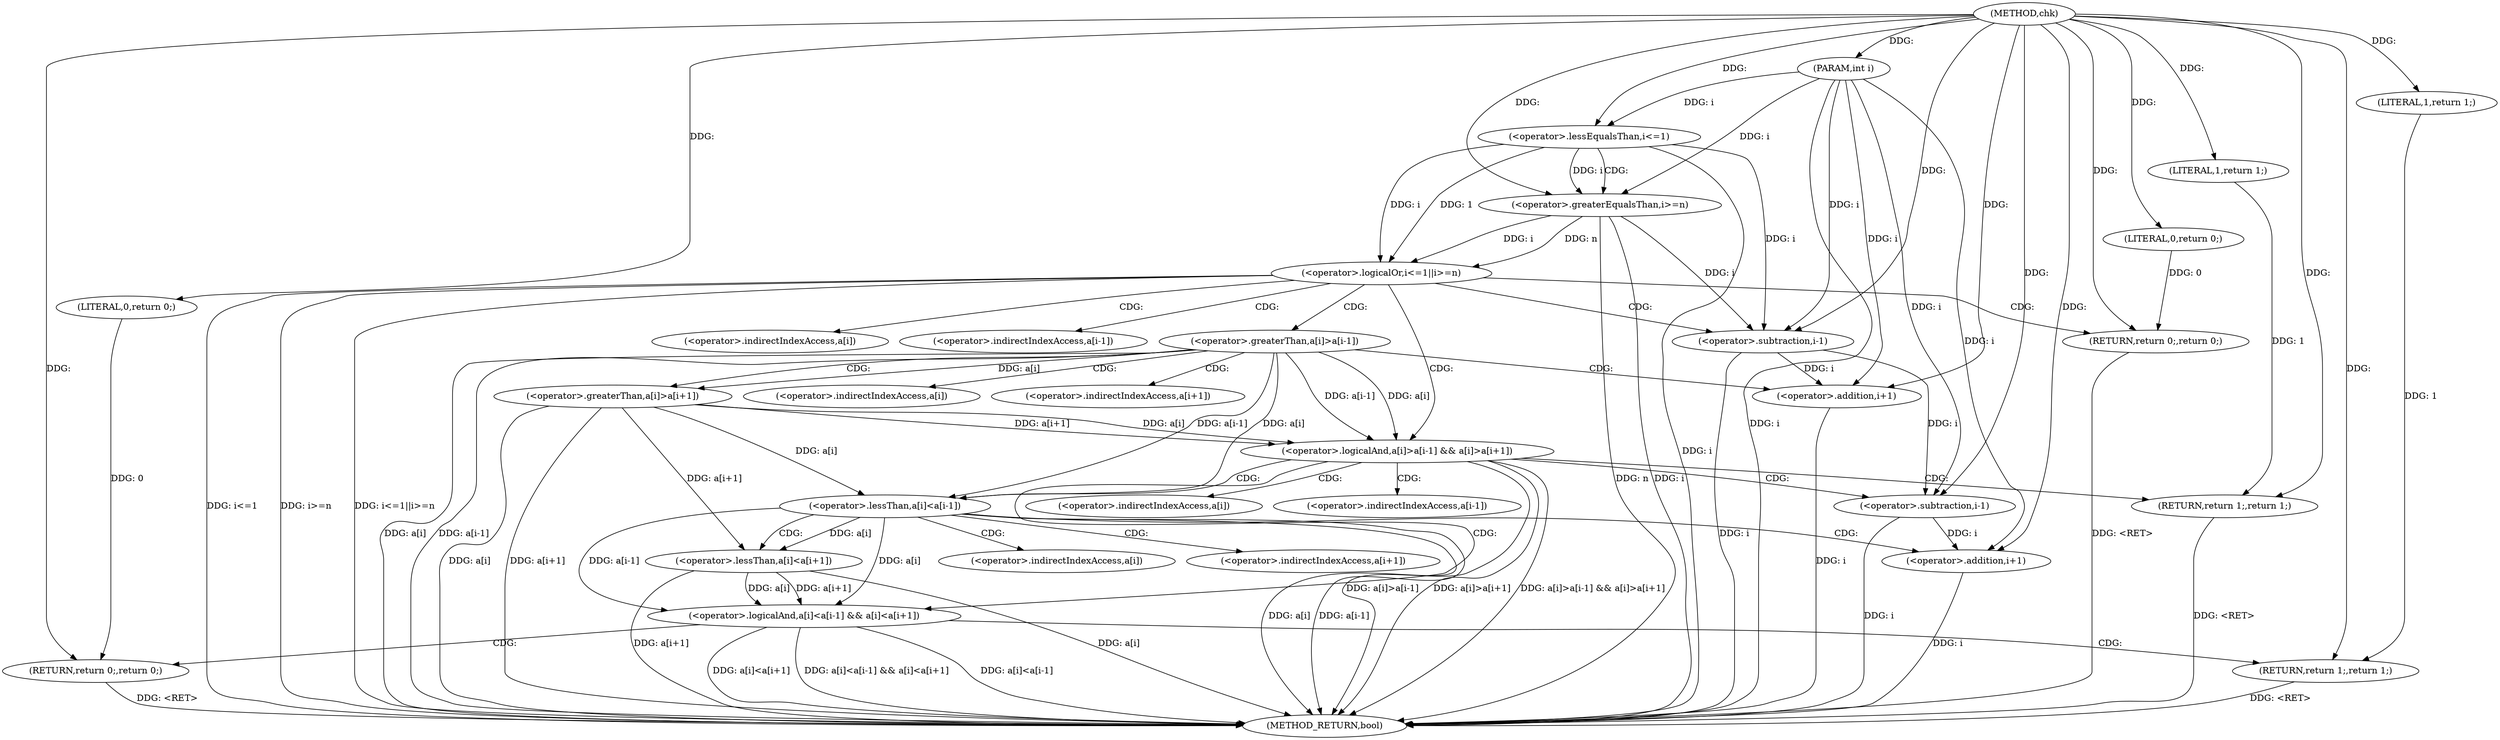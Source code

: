 digraph "chk" {  
"1000101" [label = "(METHOD,chk)" ]
"1000160" [label = "(METHOD_RETURN,bool)" ]
"1000102" [label = "(PARAM,int i)" ]
"1000158" [label = "(RETURN,return 0;,return 0;)" ]
"1000105" [label = "(<operator>.logicalOr,i<=1||i>=n)" ]
"1000112" [label = "(RETURN,return 0;,return 0;)" ]
"1000115" [label = "(<operator>.logicalAnd,a[i]>a[i-1] && a[i]>a[i+1])" ]
"1000134" [label = "(RETURN,return 1;,return 1;)" ]
"1000137" [label = "(<operator>.logicalAnd,a[i]<a[i-1] && a[i]<a[i+1])" ]
"1000156" [label = "(RETURN,return 1;,return 1;)" ]
"1000159" [label = "(LITERAL,0,return 0;)" ]
"1000113" [label = "(LITERAL,0,return 0;)" ]
"1000135" [label = "(LITERAL,1,return 1;)" ]
"1000157" [label = "(LITERAL,1,return 1;)" ]
"1000106" [label = "(<operator>.lessEqualsThan,i<=1)" ]
"1000109" [label = "(<operator>.greaterEqualsThan,i>=n)" ]
"1000116" [label = "(<operator>.greaterThan,a[i]>a[i-1])" ]
"1000125" [label = "(<operator>.greaterThan,a[i]>a[i+1])" ]
"1000138" [label = "(<operator>.lessThan,a[i]<a[i-1])" ]
"1000147" [label = "(<operator>.lessThan,a[i]<a[i+1])" ]
"1000122" [label = "(<operator>.subtraction,i-1)" ]
"1000131" [label = "(<operator>.addition,i+1)" ]
"1000144" [label = "(<operator>.subtraction,i-1)" ]
"1000153" [label = "(<operator>.addition,i+1)" ]
"1000117" [label = "(<operator>.indirectIndexAccess,a[i])" ]
"1000120" [label = "(<operator>.indirectIndexAccess,a[i-1])" ]
"1000126" [label = "(<operator>.indirectIndexAccess,a[i])" ]
"1000129" [label = "(<operator>.indirectIndexAccess,a[i+1])" ]
"1000139" [label = "(<operator>.indirectIndexAccess,a[i])" ]
"1000142" [label = "(<operator>.indirectIndexAccess,a[i-1])" ]
"1000148" [label = "(<operator>.indirectIndexAccess,a[i])" ]
"1000151" [label = "(<operator>.indirectIndexAccess,a[i+1])" ]
  "1000134" -> "1000160"  [ label = "DDG: <RET>"] 
  "1000158" -> "1000160"  [ label = "DDG: <RET>"] 
  "1000112" -> "1000160"  [ label = "DDG: <RET>"] 
  "1000102" -> "1000160"  [ label = "DDG: i"] 
  "1000106" -> "1000160"  [ label = "DDG: i"] 
  "1000105" -> "1000160"  [ label = "DDG: i<=1"] 
  "1000109" -> "1000160"  [ label = "DDG: i"] 
  "1000105" -> "1000160"  [ label = "DDG: i>=n"] 
  "1000105" -> "1000160"  [ label = "DDG: i<=1||i>=n"] 
  "1000116" -> "1000160"  [ label = "DDG: a[i]"] 
  "1000122" -> "1000160"  [ label = "DDG: i"] 
  "1000116" -> "1000160"  [ label = "DDG: a[i-1]"] 
  "1000115" -> "1000160"  [ label = "DDG: a[i]>a[i-1]"] 
  "1000125" -> "1000160"  [ label = "DDG: a[i]"] 
  "1000131" -> "1000160"  [ label = "DDG: i"] 
  "1000125" -> "1000160"  [ label = "DDG: a[i+1]"] 
  "1000115" -> "1000160"  [ label = "DDG: a[i]>a[i+1]"] 
  "1000115" -> "1000160"  [ label = "DDG: a[i]>a[i-1] && a[i]>a[i+1]"] 
  "1000138" -> "1000160"  [ label = "DDG: a[i]"] 
  "1000144" -> "1000160"  [ label = "DDG: i"] 
  "1000138" -> "1000160"  [ label = "DDG: a[i-1]"] 
  "1000137" -> "1000160"  [ label = "DDG: a[i]<a[i-1]"] 
  "1000147" -> "1000160"  [ label = "DDG: a[i]"] 
  "1000153" -> "1000160"  [ label = "DDG: i"] 
  "1000147" -> "1000160"  [ label = "DDG: a[i+1]"] 
  "1000137" -> "1000160"  [ label = "DDG: a[i]<a[i+1]"] 
  "1000137" -> "1000160"  [ label = "DDG: a[i]<a[i-1] && a[i]<a[i+1]"] 
  "1000156" -> "1000160"  [ label = "DDG: <RET>"] 
  "1000109" -> "1000160"  [ label = "DDG: n"] 
  "1000101" -> "1000102"  [ label = "DDG: "] 
  "1000159" -> "1000158"  [ label = "DDG: 0"] 
  "1000101" -> "1000158"  [ label = "DDG: "] 
  "1000113" -> "1000112"  [ label = "DDG: 0"] 
  "1000101" -> "1000112"  [ label = "DDG: "] 
  "1000135" -> "1000134"  [ label = "DDG: 1"] 
  "1000101" -> "1000134"  [ label = "DDG: "] 
  "1000157" -> "1000156"  [ label = "DDG: 1"] 
  "1000101" -> "1000156"  [ label = "DDG: "] 
  "1000101" -> "1000159"  [ label = "DDG: "] 
  "1000106" -> "1000105"  [ label = "DDG: i"] 
  "1000106" -> "1000105"  [ label = "DDG: 1"] 
  "1000109" -> "1000105"  [ label = "DDG: i"] 
  "1000109" -> "1000105"  [ label = "DDG: n"] 
  "1000101" -> "1000113"  [ label = "DDG: "] 
  "1000116" -> "1000115"  [ label = "DDG: a[i-1]"] 
  "1000116" -> "1000115"  [ label = "DDG: a[i]"] 
  "1000125" -> "1000115"  [ label = "DDG: a[i+1]"] 
  "1000125" -> "1000115"  [ label = "DDG: a[i]"] 
  "1000101" -> "1000135"  [ label = "DDG: "] 
  "1000138" -> "1000137"  [ label = "DDG: a[i-1]"] 
  "1000138" -> "1000137"  [ label = "DDG: a[i]"] 
  "1000147" -> "1000137"  [ label = "DDG: a[i]"] 
  "1000147" -> "1000137"  [ label = "DDG: a[i+1]"] 
  "1000101" -> "1000157"  [ label = "DDG: "] 
  "1000102" -> "1000106"  [ label = "DDG: i"] 
  "1000101" -> "1000106"  [ label = "DDG: "] 
  "1000106" -> "1000109"  [ label = "DDG: i"] 
  "1000102" -> "1000109"  [ label = "DDG: i"] 
  "1000101" -> "1000109"  [ label = "DDG: "] 
  "1000116" -> "1000125"  [ label = "DDG: a[i]"] 
  "1000116" -> "1000138"  [ label = "DDG: a[i]"] 
  "1000125" -> "1000138"  [ label = "DDG: a[i]"] 
  "1000116" -> "1000138"  [ label = "DDG: a[i-1]"] 
  "1000138" -> "1000147"  [ label = "DDG: a[i]"] 
  "1000125" -> "1000147"  [ label = "DDG: a[i+1]"] 
  "1000106" -> "1000122"  [ label = "DDG: i"] 
  "1000109" -> "1000122"  [ label = "DDG: i"] 
  "1000102" -> "1000122"  [ label = "DDG: i"] 
  "1000101" -> "1000122"  [ label = "DDG: "] 
  "1000122" -> "1000131"  [ label = "DDG: i"] 
  "1000102" -> "1000131"  [ label = "DDG: i"] 
  "1000101" -> "1000131"  [ label = "DDG: "] 
  "1000122" -> "1000144"  [ label = "DDG: i"] 
  "1000102" -> "1000144"  [ label = "DDG: i"] 
  "1000101" -> "1000144"  [ label = "DDG: "] 
  "1000144" -> "1000153"  [ label = "DDG: i"] 
  "1000102" -> "1000153"  [ label = "DDG: i"] 
  "1000101" -> "1000153"  [ label = "DDG: "] 
  "1000105" -> "1000117"  [ label = "CDG: "] 
  "1000105" -> "1000122"  [ label = "CDG: "] 
  "1000105" -> "1000112"  [ label = "CDG: "] 
  "1000105" -> "1000116"  [ label = "CDG: "] 
  "1000105" -> "1000120"  [ label = "CDG: "] 
  "1000105" -> "1000115"  [ label = "CDG: "] 
  "1000115" -> "1000142"  [ label = "CDG: "] 
  "1000115" -> "1000139"  [ label = "CDG: "] 
  "1000115" -> "1000144"  [ label = "CDG: "] 
  "1000115" -> "1000137"  [ label = "CDG: "] 
  "1000115" -> "1000138"  [ label = "CDG: "] 
  "1000115" -> "1000134"  [ label = "CDG: "] 
  "1000137" -> "1000156"  [ label = "CDG: "] 
  "1000137" -> "1000158"  [ label = "CDG: "] 
  "1000106" -> "1000109"  [ label = "CDG: "] 
  "1000116" -> "1000125"  [ label = "CDG: "] 
  "1000116" -> "1000131"  [ label = "CDG: "] 
  "1000116" -> "1000126"  [ label = "CDG: "] 
  "1000116" -> "1000129"  [ label = "CDG: "] 
  "1000138" -> "1000153"  [ label = "CDG: "] 
  "1000138" -> "1000148"  [ label = "CDG: "] 
  "1000138" -> "1000147"  [ label = "CDG: "] 
  "1000138" -> "1000151"  [ label = "CDG: "] 
}
